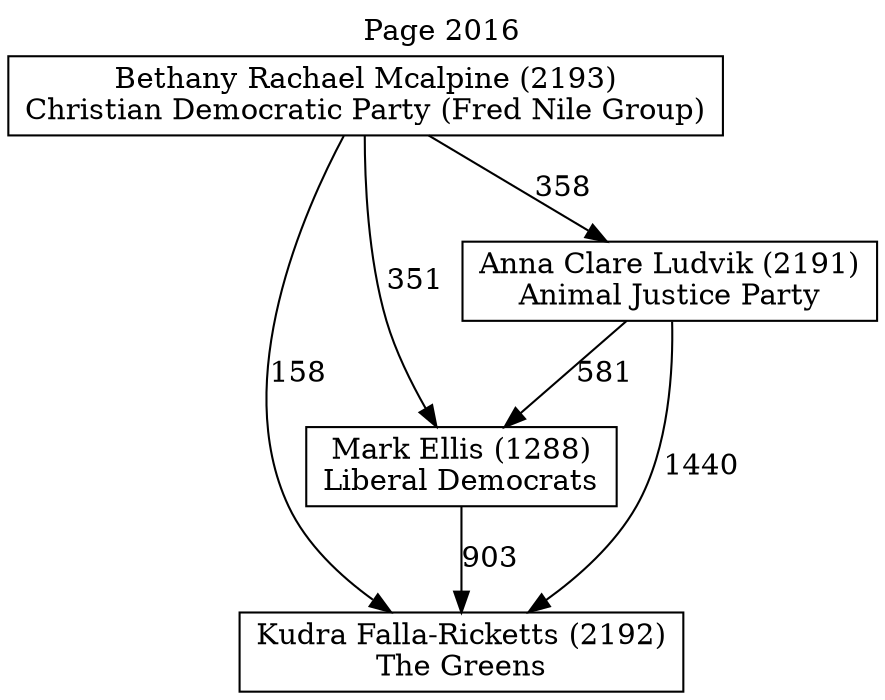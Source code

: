 // House preference flow
digraph "Kudra Falla-Ricketts (2192)_Page_2016" {
	graph [label="Page 2016" labelloc=t mclimit=10]
	node [shape=box]
	"Kudra Falla-Ricketts (2192)" [label="Kudra Falla-Ricketts (2192)
The Greens"]
	"Mark Ellis (1288)" [label="Mark Ellis (1288)
Liberal Democrats"]
	"Anna Clare Ludvik (2191)" [label="Anna Clare Ludvik (2191)
Animal Justice Party"]
	"Bethany Rachael Mcalpine (2193)" [label="Bethany Rachael Mcalpine (2193)
Christian Democratic Party (Fred Nile Group)"]
	"Kudra Falla-Ricketts (2192)" [label="Kudra Falla-Ricketts (2192)
The Greens"]
	"Anna Clare Ludvik (2191)" [label="Anna Clare Ludvik (2191)
Animal Justice Party"]
	"Bethany Rachael Mcalpine (2193)" [label="Bethany Rachael Mcalpine (2193)
Christian Democratic Party (Fred Nile Group)"]
	"Kudra Falla-Ricketts (2192)" [label="Kudra Falla-Ricketts (2192)
The Greens"]
	"Bethany Rachael Mcalpine (2193)" [label="Bethany Rachael Mcalpine (2193)
Christian Democratic Party (Fred Nile Group)"]
	"Bethany Rachael Mcalpine (2193)" [label="Bethany Rachael Mcalpine (2193)
Christian Democratic Party (Fred Nile Group)"]
	"Anna Clare Ludvik (2191)" [label="Anna Clare Ludvik (2191)
Animal Justice Party"]
	"Bethany Rachael Mcalpine (2193)" [label="Bethany Rachael Mcalpine (2193)
Christian Democratic Party (Fred Nile Group)"]
	"Bethany Rachael Mcalpine (2193)" [label="Bethany Rachael Mcalpine (2193)
Christian Democratic Party (Fred Nile Group)"]
	"Mark Ellis (1288)" [label="Mark Ellis (1288)
Liberal Democrats"]
	"Anna Clare Ludvik (2191)" [label="Anna Clare Ludvik (2191)
Animal Justice Party"]
	"Bethany Rachael Mcalpine (2193)" [label="Bethany Rachael Mcalpine (2193)
Christian Democratic Party (Fred Nile Group)"]
	"Mark Ellis (1288)" [label="Mark Ellis (1288)
Liberal Democrats"]
	"Bethany Rachael Mcalpine (2193)" [label="Bethany Rachael Mcalpine (2193)
Christian Democratic Party (Fred Nile Group)"]
	"Bethany Rachael Mcalpine (2193)" [label="Bethany Rachael Mcalpine (2193)
Christian Democratic Party (Fred Nile Group)"]
	"Anna Clare Ludvik (2191)" [label="Anna Clare Ludvik (2191)
Animal Justice Party"]
	"Bethany Rachael Mcalpine (2193)" [label="Bethany Rachael Mcalpine (2193)
Christian Democratic Party (Fred Nile Group)"]
	"Bethany Rachael Mcalpine (2193)" [label="Bethany Rachael Mcalpine (2193)
Christian Democratic Party (Fred Nile Group)"]
	"Mark Ellis (1288)" -> "Kudra Falla-Ricketts (2192)" [label=903]
	"Anna Clare Ludvik (2191)" -> "Mark Ellis (1288)" [label=581]
	"Bethany Rachael Mcalpine (2193)" -> "Anna Clare Ludvik (2191)" [label=358]
	"Anna Clare Ludvik (2191)" -> "Kudra Falla-Ricketts (2192)" [label=1440]
	"Bethany Rachael Mcalpine (2193)" -> "Kudra Falla-Ricketts (2192)" [label=158]
	"Bethany Rachael Mcalpine (2193)" -> "Mark Ellis (1288)" [label=351]
}
